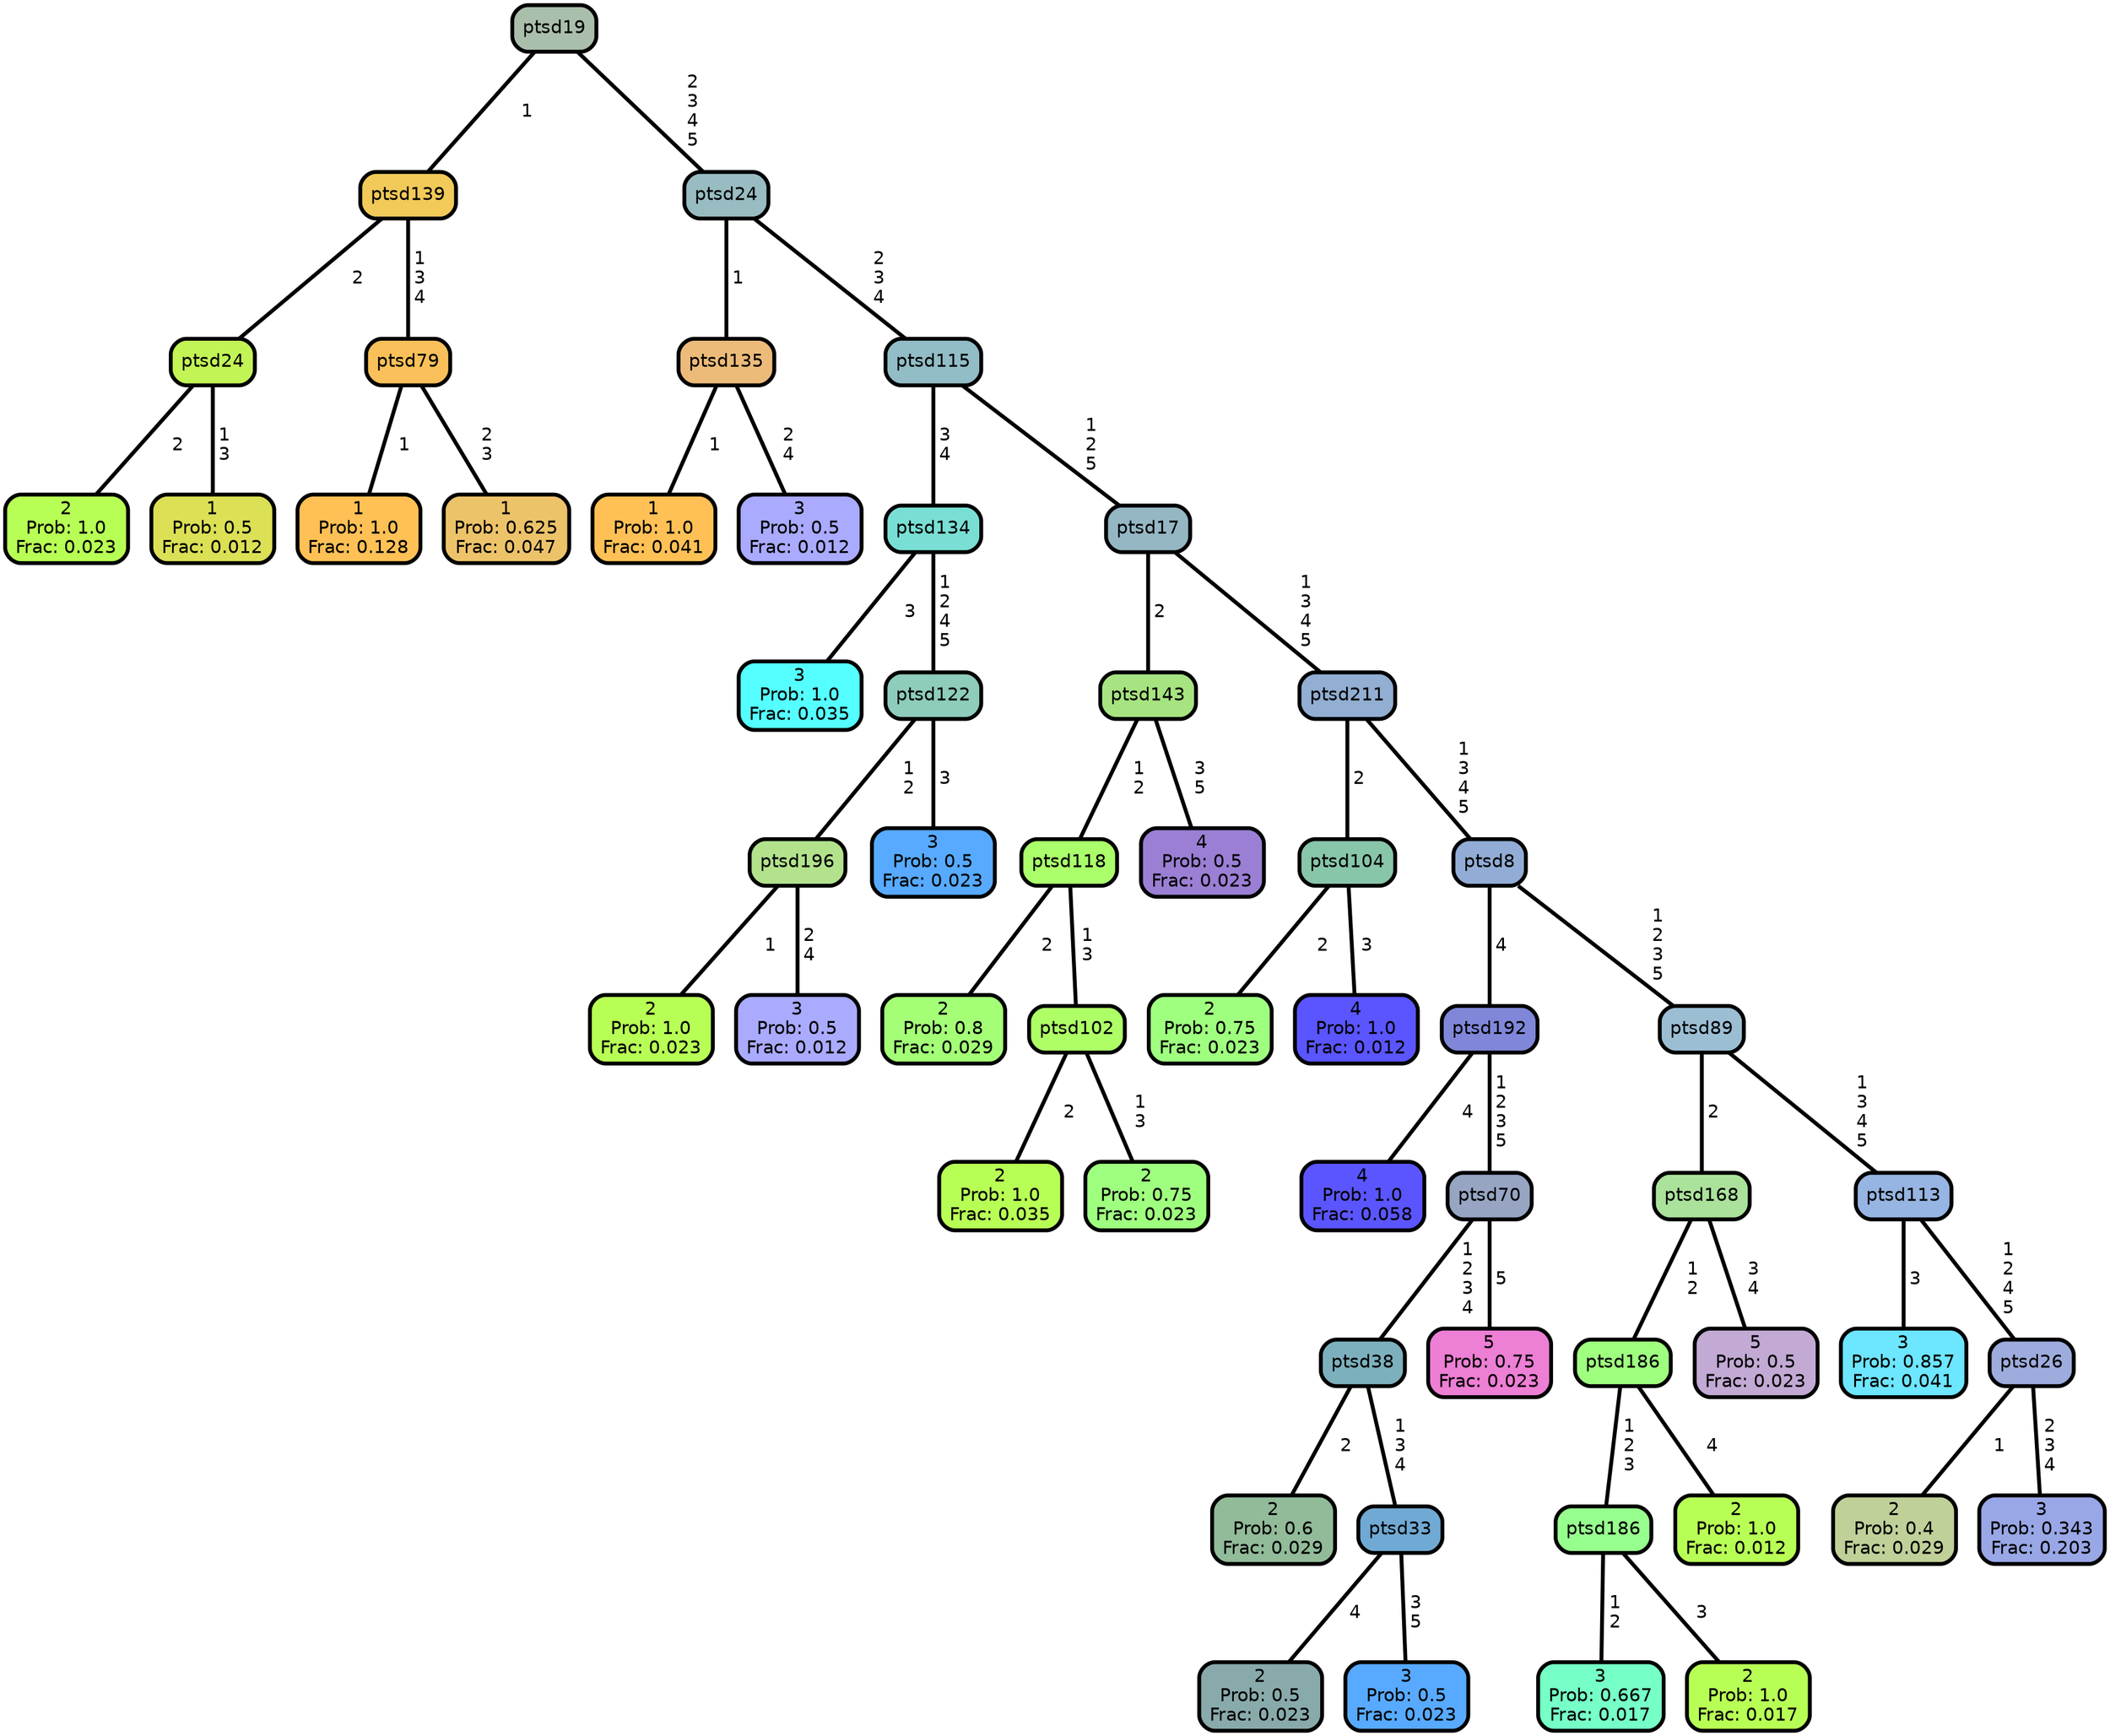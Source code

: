 graph Tree {
node [shape=box, style="filled, rounded",color="black",penwidth="3",fontcolor="black",                 fontname=helvetica] ;
graph [ranksep="0 equally", splines=straight,                 bgcolor=transparent, dpi=200] ;
edge [fontname=helvetica, color=black] ;
0 [label="2
Prob: 1.0
Frac: 0.023", fillcolor="#b8ff55"] ;
1 [label="ptsd24", fillcolor="#c3f455"] ;
2 [label="1
Prob: 0.5
Frac: 0.012", fillcolor="#dbe055"] ;
3 [label="ptsd139", fillcolor="#f1ca59"] ;
4 [label="1
Prob: 1.0
Frac: 0.128", fillcolor="#ffc155"] ;
5 [label="ptsd79", fillcolor="#fac15a"] ;
6 [label="1
Prob: 0.625
Frac: 0.047", fillcolor="#edc36a"] ;
7 [label="ptsd19", fillcolor="#aabfab"] ;
8 [label="1
Prob: 1.0
Frac: 0.041", fillcolor="#ffc155"] ;
9 [label="ptsd135", fillcolor="#ecbb7a"] ;
10 [label="3
Prob: 0.5
Frac: 0.012", fillcolor="#aaaaff"] ;
11 [label="ptsd24", fillcolor="#98bcc1"] ;
12 [label="3
Prob: 1.0
Frac: 0.035", fillcolor="#55ffff"] ;
13 [label="ptsd134", fillcolor="#79dfd4"] ;
14 [label="2
Prob: 1.0
Frac: 0.023", fillcolor="#b8ff55"] ;
15 [label="ptsd196", fillcolor="#b3e28d"] ;
16 [label="3
Prob: 0.5
Frac: 0.012", fillcolor="#aaaaff"] ;
17 [label="ptsd122", fillcolor="#8eccbb"] ;
18 [label="3
Prob: 0.5
Frac: 0.023", fillcolor="#57aaff"] ;
19 [label="ptsd115", fillcolor="#92bcc6"] ;
20 [label="2
Prob: 0.8
Frac: 0.029", fillcolor="#a4ff77"] ;
21 [label="ptsd118", fillcolor="#aaff6b"] ;
22 [label="2
Prob: 1.0
Frac: 0.035", fillcolor="#b8ff55"] ;
23 [label="ptsd102", fillcolor="#aeff66"] ;
24 [label="2
Prob: 0.75
Frac: 0.023", fillcolor="#9fff7f"] ;
25 [label="ptsd143", fillcolor="#a7e481"] ;
26 [label="4
Prob: 0.5
Frac: 0.023", fillcolor="#9a7fd4"] ;
27 [label="ptsd17", fillcolor="#95b7c4"] ;
28 [label="2
Prob: 0.75
Frac: 0.023", fillcolor="#9fff7f"] ;
29 [label="ptsd104", fillcolor="#88c6aa"] ;
30 [label="4
Prob: 1.0
Frac: 0.012", fillcolor="#5a55ff"] ;
31 [label="ptsd211", fillcolor="#92aed2"] ;
32 [label="4
Prob: 1.0
Frac: 0.058", fillcolor="#5a55ff"] ;
33 [label="ptsd192", fillcolor="#8087d9"] ;
34 [label="2
Prob: 0.6
Frac: 0.029", fillcolor="#92bb99"] ;
35 [label="ptsd38", fillcolor="#7db0bd"] ;
36 [label="2
Prob: 0.5
Frac: 0.023", fillcolor="#89aaaa"] ;
37 [label="ptsd33", fillcolor="#70aad4"] ;
38 [label="3
Prob: 0.5
Frac: 0.023", fillcolor="#57aaff"] ;
39 [label="ptsd70", fillcolor="#97a5c3"] ;
40 [label="5
Prob: 0.75
Frac: 0.023", fillcolor="#ed7fd4"] ;
41 [label="ptsd8", fillcolor="#92add5"] ;
42 [label="3
Prob: 0.667
Frac: 0.017", fillcolor="#76ffc6"] ;
43 [label="ptsd186", fillcolor="#97ff8d"] ;
44 [label="2
Prob: 1.0
Frac: 0.017", fillcolor="#b8ff55"] ;
45 [label="ptsd186", fillcolor="#9fff7f"] ;
46 [label="2
Prob: 1.0
Frac: 0.012", fillcolor="#b8ff55"] ;
47 [label="ptsd168", fillcolor="#abe29b"] ;
48 [label="5
Prob: 0.5
Frac: 0.023", fillcolor="#c2aad4"] ;
49 [label="ptsd89", fillcolor="#9bbed3"] ;
50 [label="3
Prob: 0.857
Frac: 0.041", fillcolor="#6de6ff"] ;
51 [label="ptsd113", fillcolor="#97b5e2"] ;
52 [label="2
Prob: 0.4
Frac: 0.029", fillcolor="#c0d099"] ;
53 [label="ptsd26", fillcolor="#9eacdd"] ;
54 [label="3
Prob: 0.343
Frac: 0.203", fillcolor="#99a7e6"] ;
1 -- 0 [label=" 2",penwidth=3] ;
1 -- 2 [label=" 1\n 3",penwidth=3] ;
3 -- 1 [label=" 2",penwidth=3] ;
3 -- 5 [label=" 1\n 3\n 4",penwidth=3] ;
5 -- 4 [label=" 1",penwidth=3] ;
5 -- 6 [label=" 2\n 3",penwidth=3] ;
7 -- 3 [label=" 1",penwidth=3] ;
7 -- 11 [label=" 2\n 3\n 4\n 5",penwidth=3] ;
9 -- 8 [label=" 1",penwidth=3] ;
9 -- 10 [label=" 2\n 4",penwidth=3] ;
11 -- 9 [label=" 1",penwidth=3] ;
11 -- 19 [label=" 2\n 3\n 4",penwidth=3] ;
13 -- 12 [label=" 3",penwidth=3] ;
13 -- 17 [label=" 1\n 2\n 4\n 5",penwidth=3] ;
15 -- 14 [label=" 1",penwidth=3] ;
15 -- 16 [label=" 2\n 4",penwidth=3] ;
17 -- 15 [label=" 1\n 2",penwidth=3] ;
17 -- 18 [label=" 3",penwidth=3] ;
19 -- 13 [label=" 3\n 4",penwidth=3] ;
19 -- 27 [label=" 1\n 2\n 5",penwidth=3] ;
21 -- 20 [label=" 2",penwidth=3] ;
21 -- 23 [label=" 1\n 3",penwidth=3] ;
23 -- 22 [label=" 2",penwidth=3] ;
23 -- 24 [label=" 1\n 3",penwidth=3] ;
25 -- 21 [label=" 1\n 2",penwidth=3] ;
25 -- 26 [label=" 3\n 5",penwidth=3] ;
27 -- 25 [label=" 2",penwidth=3] ;
27 -- 31 [label=" 1\n 3\n 4\n 5",penwidth=3] ;
29 -- 28 [label=" 2",penwidth=3] ;
29 -- 30 [label=" 3",penwidth=3] ;
31 -- 29 [label=" 2",penwidth=3] ;
31 -- 41 [label=" 1\n 3\n 4\n 5",penwidth=3] ;
33 -- 32 [label=" 4",penwidth=3] ;
33 -- 39 [label=" 1\n 2\n 3\n 5",penwidth=3] ;
35 -- 34 [label=" 2",penwidth=3] ;
35 -- 37 [label=" 1\n 3\n 4",penwidth=3] ;
37 -- 36 [label=" 4",penwidth=3] ;
37 -- 38 [label=" 3\n 5",penwidth=3] ;
39 -- 35 [label=" 1\n 2\n 3\n 4",penwidth=3] ;
39 -- 40 [label=" 5",penwidth=3] ;
41 -- 33 [label=" 4",penwidth=3] ;
41 -- 49 [label=" 1\n 2\n 3\n 5",penwidth=3] ;
43 -- 42 [label=" 1\n 2",penwidth=3] ;
43 -- 44 [label=" 3",penwidth=3] ;
45 -- 43 [label=" 1\n 2\n 3",penwidth=3] ;
45 -- 46 [label=" 4",penwidth=3] ;
47 -- 45 [label=" 1\n 2",penwidth=3] ;
47 -- 48 [label=" 3\n 4",penwidth=3] ;
49 -- 47 [label=" 2",penwidth=3] ;
49 -- 51 [label=" 1\n 3\n 4\n 5",penwidth=3] ;
51 -- 50 [label=" 3",penwidth=3] ;
51 -- 53 [label=" 1\n 2\n 4\n 5",penwidth=3] ;
53 -- 52 [label=" 1",penwidth=3] ;
53 -- 54 [label=" 2\n 3\n 4",penwidth=3] ;
{rank = same;}}